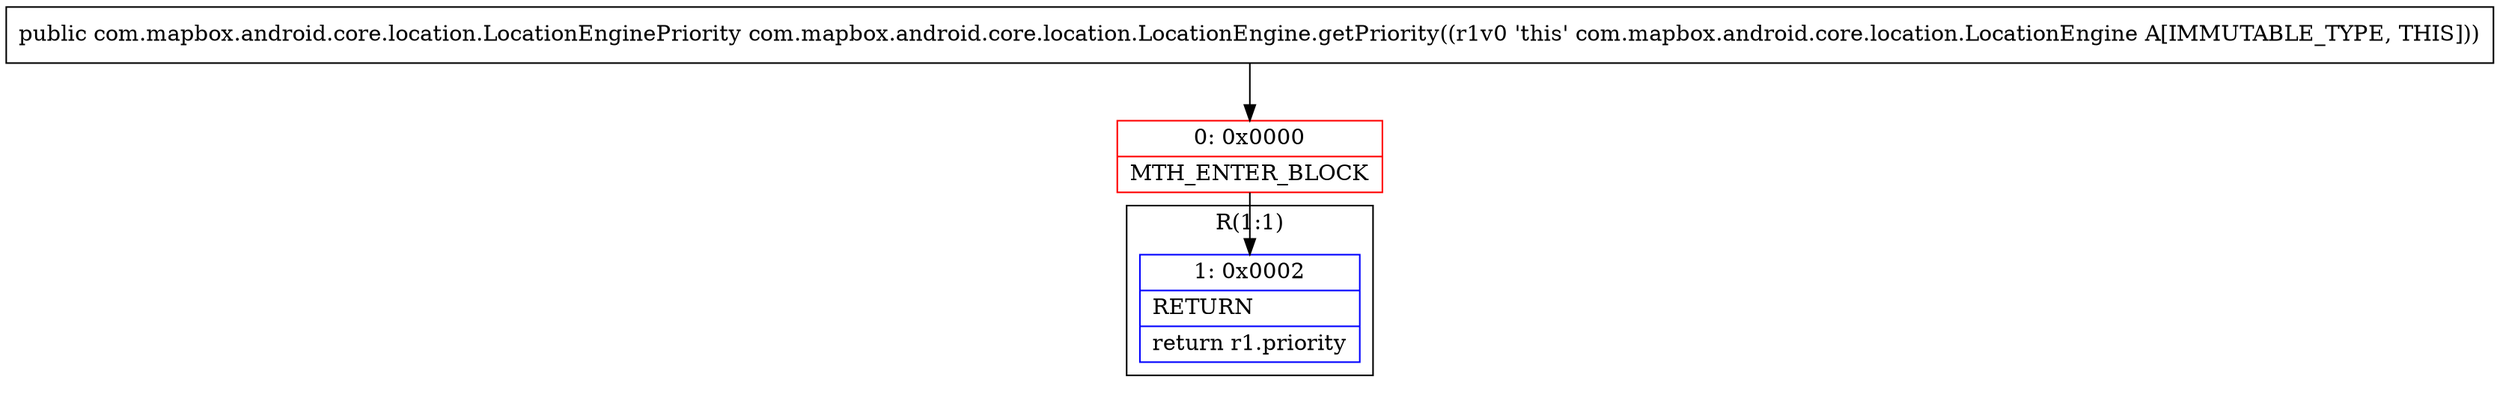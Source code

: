 digraph "CFG forcom.mapbox.android.core.location.LocationEngine.getPriority()Lcom\/mapbox\/android\/core\/location\/LocationEnginePriority;" {
subgraph cluster_Region_178246369 {
label = "R(1:1)";
node [shape=record,color=blue];
Node_1 [shape=record,label="{1\:\ 0x0002|RETURN\l|return r1.priority\l}"];
}
Node_0 [shape=record,color=red,label="{0\:\ 0x0000|MTH_ENTER_BLOCK\l}"];
MethodNode[shape=record,label="{public com.mapbox.android.core.location.LocationEnginePriority com.mapbox.android.core.location.LocationEngine.getPriority((r1v0 'this' com.mapbox.android.core.location.LocationEngine A[IMMUTABLE_TYPE, THIS])) }"];
MethodNode -> Node_0;
Node_0 -> Node_1;
}

